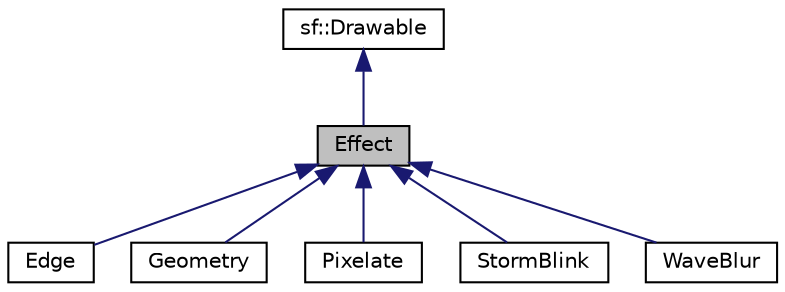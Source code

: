 digraph "Effect"
{
 // LATEX_PDF_SIZE
  edge [fontname="Helvetica",fontsize="10",labelfontname="Helvetica",labelfontsize="10"];
  node [fontname="Helvetica",fontsize="10",shape=record];
  Node1 [label="Effect",height=0.2,width=0.4,color="black", fillcolor="grey75", style="filled", fontcolor="black",tooltip=" "];
  Node2 -> Node1 [dir="back",color="midnightblue",fontsize="10",style="solid",fontname="Helvetica"];
  Node2 [label="sf::Drawable",height=0.2,width=0.4,color="black", fillcolor="white", style="filled",URL="$d1/ddd/classsf_1_1Drawable.html",tooltip="Abstract base class for objects that can be drawn to a render target."];
  Node1 -> Node3 [dir="back",color="midnightblue",fontsize="10",style="solid",fontname="Helvetica"];
  Node3 [label="Edge",height=0.2,width=0.4,color="black", fillcolor="white", style="filled",URL="$d8/d8c/classEdge.html",tooltip=" "];
  Node1 -> Node4 [dir="back",color="midnightblue",fontsize="10",style="solid",fontname="Helvetica"];
  Node4 [label="Geometry",height=0.2,width=0.4,color="black", fillcolor="white", style="filled",URL="$d9/df2/classGeometry.html",tooltip=" "];
  Node1 -> Node5 [dir="back",color="midnightblue",fontsize="10",style="solid",fontname="Helvetica"];
  Node5 [label="Pixelate",height=0.2,width=0.4,color="black", fillcolor="white", style="filled",URL="$d2/d64/classPixelate.html",tooltip=" "];
  Node1 -> Node6 [dir="back",color="midnightblue",fontsize="10",style="solid",fontname="Helvetica"];
  Node6 [label="StormBlink",height=0.2,width=0.4,color="black", fillcolor="white", style="filled",URL="$df/d88/classStormBlink.html",tooltip=" "];
  Node1 -> Node7 [dir="back",color="midnightblue",fontsize="10",style="solid",fontname="Helvetica"];
  Node7 [label="WaveBlur",height=0.2,width=0.4,color="black", fillcolor="white", style="filled",URL="$dc/d3c/classWaveBlur.html",tooltip=" "];
}
